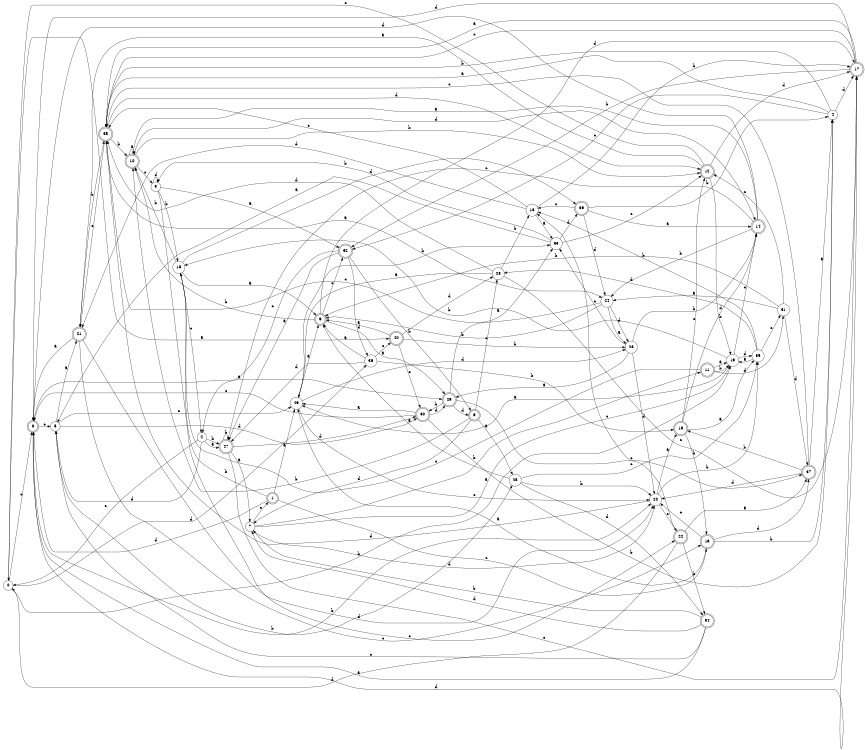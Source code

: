 digraph n33_5 {
__start0 [label="" shape="none"];

rankdir=LR;
size="8,5";

s0 [style="filled", color="black", fillcolor="white" shape="circle", label="0"];
s1 [style="rounded,filled", color="black", fillcolor="white" shape="doublecircle", label="1"];
s2 [style="filled", color="black", fillcolor="white" shape="circle", label="2"];
s3 [style="filled", color="black", fillcolor="white" shape="circle", label="3"];
s4 [style="filled", color="black", fillcolor="white" shape="circle", label="4"];
s5 [style="filled", color="black", fillcolor="white" shape="circle", label="5"];
s6 [style="rounded,filled", color="black", fillcolor="white" shape="doublecircle", label="6"];
s7 [style="filled", color="black", fillcolor="white" shape="circle", label="7"];
s8 [style="rounded,filled", color="black", fillcolor="white" shape="doublecircle", label="8"];
s9 [style="rounded,filled", color="black", fillcolor="white" shape="doublecircle", label="9"];
s10 [style="rounded,filled", color="black", fillcolor="white" shape="doublecircle", label="10"];
s11 [style="rounded,filled", color="black", fillcolor="white" shape="doublecircle", label="11"];
s12 [style="rounded,filled", color="black", fillcolor="white" shape="doublecircle", label="12"];
s13 [style="filled", color="black", fillcolor="white" shape="circle", label="13"];
s14 [style="rounded,filled", color="black", fillcolor="white" shape="doublecircle", label="14"];
s15 [style="rounded,filled", color="black", fillcolor="white" shape="doublecircle", label="15"];
s16 [style="rounded,filled", color="black", fillcolor="white" shape="doublecircle", label="16"];
s17 [style="rounded,filled", color="black", fillcolor="white" shape="doublecircle", label="17"];
s18 [style="filled", color="black", fillcolor="white" shape="circle", label="18"];
s19 [style="filled", color="black", fillcolor="white" shape="circle", label="19"];
s20 [style="filled", color="black", fillcolor="white" shape="circle", label="20"];
s21 [style="rounded,filled", color="black", fillcolor="white" shape="doublecircle", label="21"];
s22 [style="rounded,filled", color="black", fillcolor="white" shape="doublecircle", label="22"];
s23 [style="filled", color="black", fillcolor="white" shape="circle", label="23"];
s24 [style="filled", color="black", fillcolor="white" shape="circle", label="24"];
s25 [style="filled", color="black", fillcolor="white" shape="circle", label="25"];
s26 [style="rounded,filled", color="black", fillcolor="white" shape="doublecircle", label="26"];
s27 [style="rounded,filled", color="black", fillcolor="white" shape="doublecircle", label="27"];
s28 [style="filled", color="black", fillcolor="white" shape="circle", label="28"];
s29 [style="filled", color="black", fillcolor="white" shape="circle", label="29"];
s30 [style="rounded,filled", color="black", fillcolor="white" shape="doublecircle", label="30"];
s31 [style="filled", color="black", fillcolor="white" shape="circle", label="31"];
s32 [style="rounded,filled", color="black", fillcolor="white" shape="doublecircle", label="32"];
s33 [style="filled", color="black", fillcolor="white" shape="circle", label="33"];
s34 [style="rounded,filled", color="black", fillcolor="white" shape="doublecircle", label="34"];
s35 [style="filled", color="black", fillcolor="white" shape="circle", label="35"];
s36 [style="filled", color="black", fillcolor="white" shape="circle", label="36"];
s37 [style="rounded,filled", color="black", fillcolor="white" shape="doublecircle", label="37"];
s38 [style="rounded,filled", color="black", fillcolor="white" shape="doublecircle", label="38"];
s39 [style="rounded,filled", color="black", fillcolor="white" shape="doublecircle", label="39"];
s40 [style="rounded,filled", color="black", fillcolor="white" shape="doublecircle", label="40"];
s0 -> s40 [label="a"];
s0 -> s19 [label="b"];
s0 -> s8 [label="c"];
s0 -> s36 [label="d"];
s1 -> s29 [label="a"];
s1 -> s18 [label="b"];
s1 -> s16 [label="c"];
s1 -> s8 [label="d"];
s2 -> s27 [label="a"];
s2 -> s27 [label="b"];
s2 -> s0 [label="c"];
s2 -> s5 [label="d"];
s3 -> s32 [label="a"];
s3 -> s18 [label="b"];
s3 -> s22 [label="c"];
s3 -> s3 [label="d"];
s4 -> s38 [label="a"];
s4 -> s38 [label="b"];
s4 -> s32 [label="c"];
s4 -> s17 [label="d"];
s5 -> s21 [label="a"];
s5 -> s25 [label="b"];
s5 -> s29 [label="c"];
s5 -> s30 [label="d"];
s6 -> s25 [label="a"];
s6 -> s10 [label="b"];
s6 -> s28 [label="c"];
s6 -> s7 [label="d"];
s7 -> s19 [label="a"];
s7 -> s11 [label="b"];
s7 -> s1 [label="c"];
s7 -> s20 [label="d"];
s8 -> s26 [label="a"];
s8 -> s20 [label="b"];
s8 -> s5 [label="c"];
s8 -> s17 [label="d"];
s9 -> s26 [label="a"];
s9 -> s10 [label="b"];
s9 -> s32 [label="c"];
s9 -> s17 [label="d"];
s10 -> s10 [label="a"];
s10 -> s12 [label="b"];
s10 -> s3 [label="c"];
s10 -> s14 [label="d"];
s11 -> s19 [label="a"];
s11 -> s19 [label="b"];
s11 -> s18 [label="c"];
s11 -> s31 [label="d"];
s12 -> s21 [label="a"];
s12 -> s19 [label="b"];
s12 -> s0 [label="c"];
s12 -> s17 [label="d"];
s13 -> s33 [label="a"];
s13 -> s17 [label="b"];
s13 -> s38 [label="c"];
s13 -> s21 [label="d"];
s14 -> s10 [label="a"];
s14 -> s24 [label="b"];
s14 -> s27 [label="c"];
s14 -> s8 [label="d"];
s15 -> s35 [label="a"];
s15 -> s16 [label="b"];
s15 -> s12 [label="c"];
s15 -> s14 [label="d"];
s16 -> s29 [label="a"];
s16 -> s4 [label="b"];
s16 -> s20 [label="c"];
s16 -> s37 [label="d"];
s17 -> s38 [label="a"];
s17 -> s32 [label="b"];
s17 -> s38 [label="c"];
s17 -> s8 [label="d"];
s18 -> s9 [label="a"];
s18 -> s10 [label="b"];
s18 -> s2 [label="c"];
s18 -> s39 [label="d"];
s19 -> s29 [label="a"];
s19 -> s18 [label="b"];
s19 -> s14 [label="c"];
s19 -> s35 [label="d"];
s20 -> s15 [label="a"];
s20 -> s35 [label="b"];
s20 -> s22 [label="c"];
s20 -> s38 [label="d"];
s21 -> s8 [label="a"];
s21 -> s38 [label="b"];
s21 -> s16 [label="c"];
s21 -> s20 [label="d"];
s22 -> s37 [label="a"];
s22 -> s34 [label="b"];
s22 -> s13 [label="c"];
s22 -> s0 [label="d"];
s23 -> s26 [label="a"];
s23 -> s14 [label="b"];
s23 -> s33 [label="c"];
s23 -> s20 [label="d"];
s24 -> s23 [label="a"];
s24 -> s9 [label="b"];
s24 -> s38 [label="c"];
s24 -> s23 [label="d"];
s25 -> s9 [label="a"];
s25 -> s20 [label="b"];
s25 -> s35 [label="c"];
s25 -> s34 [label="d"];
s26 -> s33 [label="a"];
s26 -> s30 [label="b"];
s26 -> s37 [label="c"];
s26 -> s6 [label="d"];
s27 -> s7 [label="a"];
s27 -> s27 [label="b"];
s27 -> s17 [label="c"];
s27 -> s30 [label="d"];
s28 -> s29 [label="a"];
s28 -> s13 [label="b"];
s28 -> s17 [label="c"];
s28 -> s38 [label="d"];
s29 -> s9 [label="a"];
s29 -> s33 [label="b"];
s29 -> s20 [label="c"];
s29 -> s23 [label="d"];
s30 -> s29 [label="a"];
s30 -> s4 [label="b"];
s30 -> s8 [label="c"];
s30 -> s26 [label="d"];
s31 -> s24 [label="a"];
s31 -> s9 [label="b"];
s31 -> s12 [label="c"];
s31 -> s37 [label="d"];
s32 -> s27 [label="a"];
s32 -> s6 [label="b"];
s32 -> s2 [label="c"];
s32 -> s36 [label="d"];
s33 -> s5 [label="a"];
s33 -> s3 [label="b"];
s33 -> s12 [label="c"];
s33 -> s39 [label="d"];
s34 -> s8 [label="a"];
s34 -> s7 [label="b"];
s34 -> s5 [label="c"];
s34 -> s7 [label="d"];
s35 -> s19 [label="a"];
s35 -> s13 [label="b"];
s35 -> s31 [label="c"];
s35 -> s28 [label="d"];
s36 -> s9 [label="a"];
s36 -> s15 [label="b"];
s36 -> s40 [label="c"];
s36 -> s27 [label="d"];
s37 -> s4 [label="a"];
s37 -> s15 [label="b"];
s37 -> s38 [label="c"];
s37 -> s20 [label="d"];
s38 -> s24 [label="a"];
s38 -> s10 [label="b"];
s38 -> s21 [label="c"];
s38 -> s12 [label="d"];
s39 -> s14 [label="a"];
s39 -> s4 [label="b"];
s39 -> s13 [label="c"];
s39 -> s24 [label="d"];
s40 -> s9 [label="a"];
s40 -> s23 [label="b"];
s40 -> s30 [label="c"];
s40 -> s28 [label="d"];

}